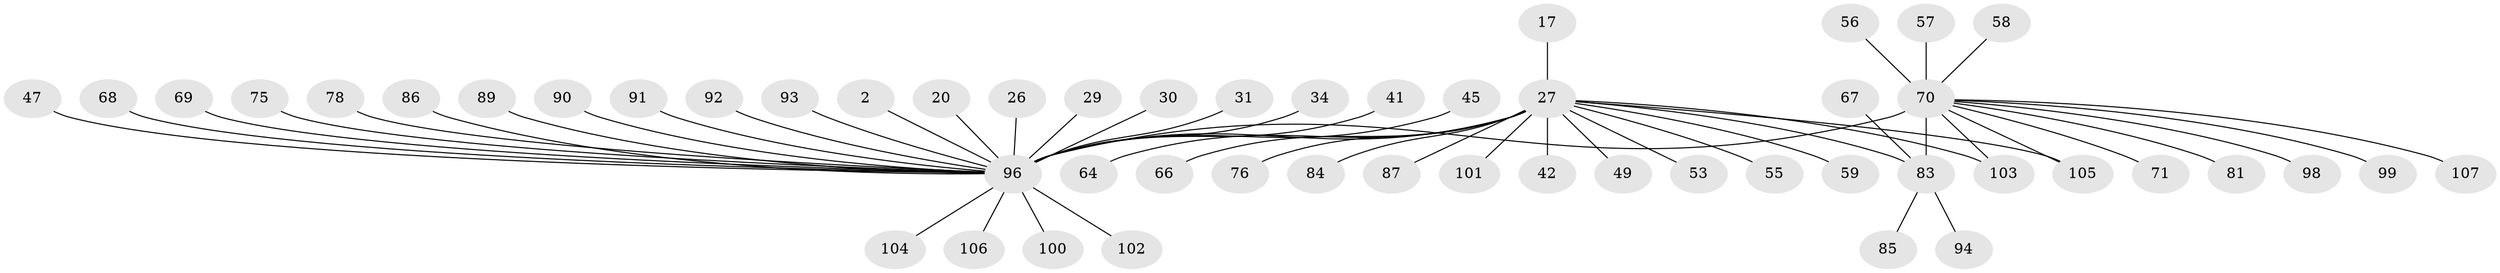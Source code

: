// original degree distribution, {6: 0.037383177570093455, 1: 0.5981308411214953, 23: 0.009345794392523364, 27: 0.009345794392523364, 3: 0.04672897196261682, 15: 0.009345794392523364, 4: 0.04672897196261682, 5: 0.04672897196261682, 2: 0.17757009345794392, 13: 0.009345794392523364, 8: 0.009345794392523364}
// Generated by graph-tools (version 1.1) at 2025/47/03/09/25 04:47:01]
// undirected, 53 vertices, 55 edges
graph export_dot {
graph [start="1"]
  node [color=gray90,style=filled];
  2;
  17;
  20;
  26;
  27 [super="+4"];
  29;
  30;
  31;
  34;
  41;
  42;
  45;
  47;
  49;
  53;
  55;
  56;
  57;
  58;
  59;
  64 [super="+23"];
  66;
  67;
  68;
  69;
  70 [super="+19+3+8+61+21+24+39"];
  71;
  75;
  76 [super="+50+62"];
  78 [super="+37"];
  81;
  83 [super="+79+63+65"];
  84;
  85;
  86 [super="+12+73+74+13"];
  87 [super="+60"];
  89;
  90;
  91 [super="+82"];
  92;
  93;
  94;
  96 [super="+77+54+25+33"];
  98;
  99;
  100;
  101;
  102;
  103 [super="+88+95"];
  104;
  105 [super="+97"];
  106;
  107;
  2 -- 96;
  17 -- 27;
  20 -- 96;
  26 -- 96;
  27 -- 42;
  27 -- 66;
  27 -- 84;
  27 -- 96 [weight=11];
  27 -- 101;
  27 -- 103;
  27 -- 49;
  27 -- 53;
  27 -- 55;
  27 -- 59;
  27 -- 76;
  27 -- 64;
  27 -- 105;
  27 -- 87;
  27 -- 83 [weight=3];
  29 -- 96;
  30 -- 96;
  31 -- 96;
  34 -- 96;
  41 -- 96;
  45 -- 96;
  47 -- 96;
  56 -- 70;
  57 -- 70;
  58 -- 70;
  67 -- 83;
  68 -- 96;
  69 -- 96;
  70 -- 71;
  70 -- 81;
  70 -- 83 [weight=2];
  70 -- 96 [weight=7];
  70 -- 98;
  70 -- 99;
  70 -- 103;
  70 -- 105;
  70 -- 107;
  75 -- 96;
  78 -- 96;
  83 -- 85;
  83 -- 94;
  86 -- 96 [weight=3];
  89 -- 96;
  90 -- 96;
  91 -- 96;
  92 -- 96;
  93 -- 96;
  96 -- 104;
  96 -- 100;
  96 -- 106;
  96 -- 102;
}

